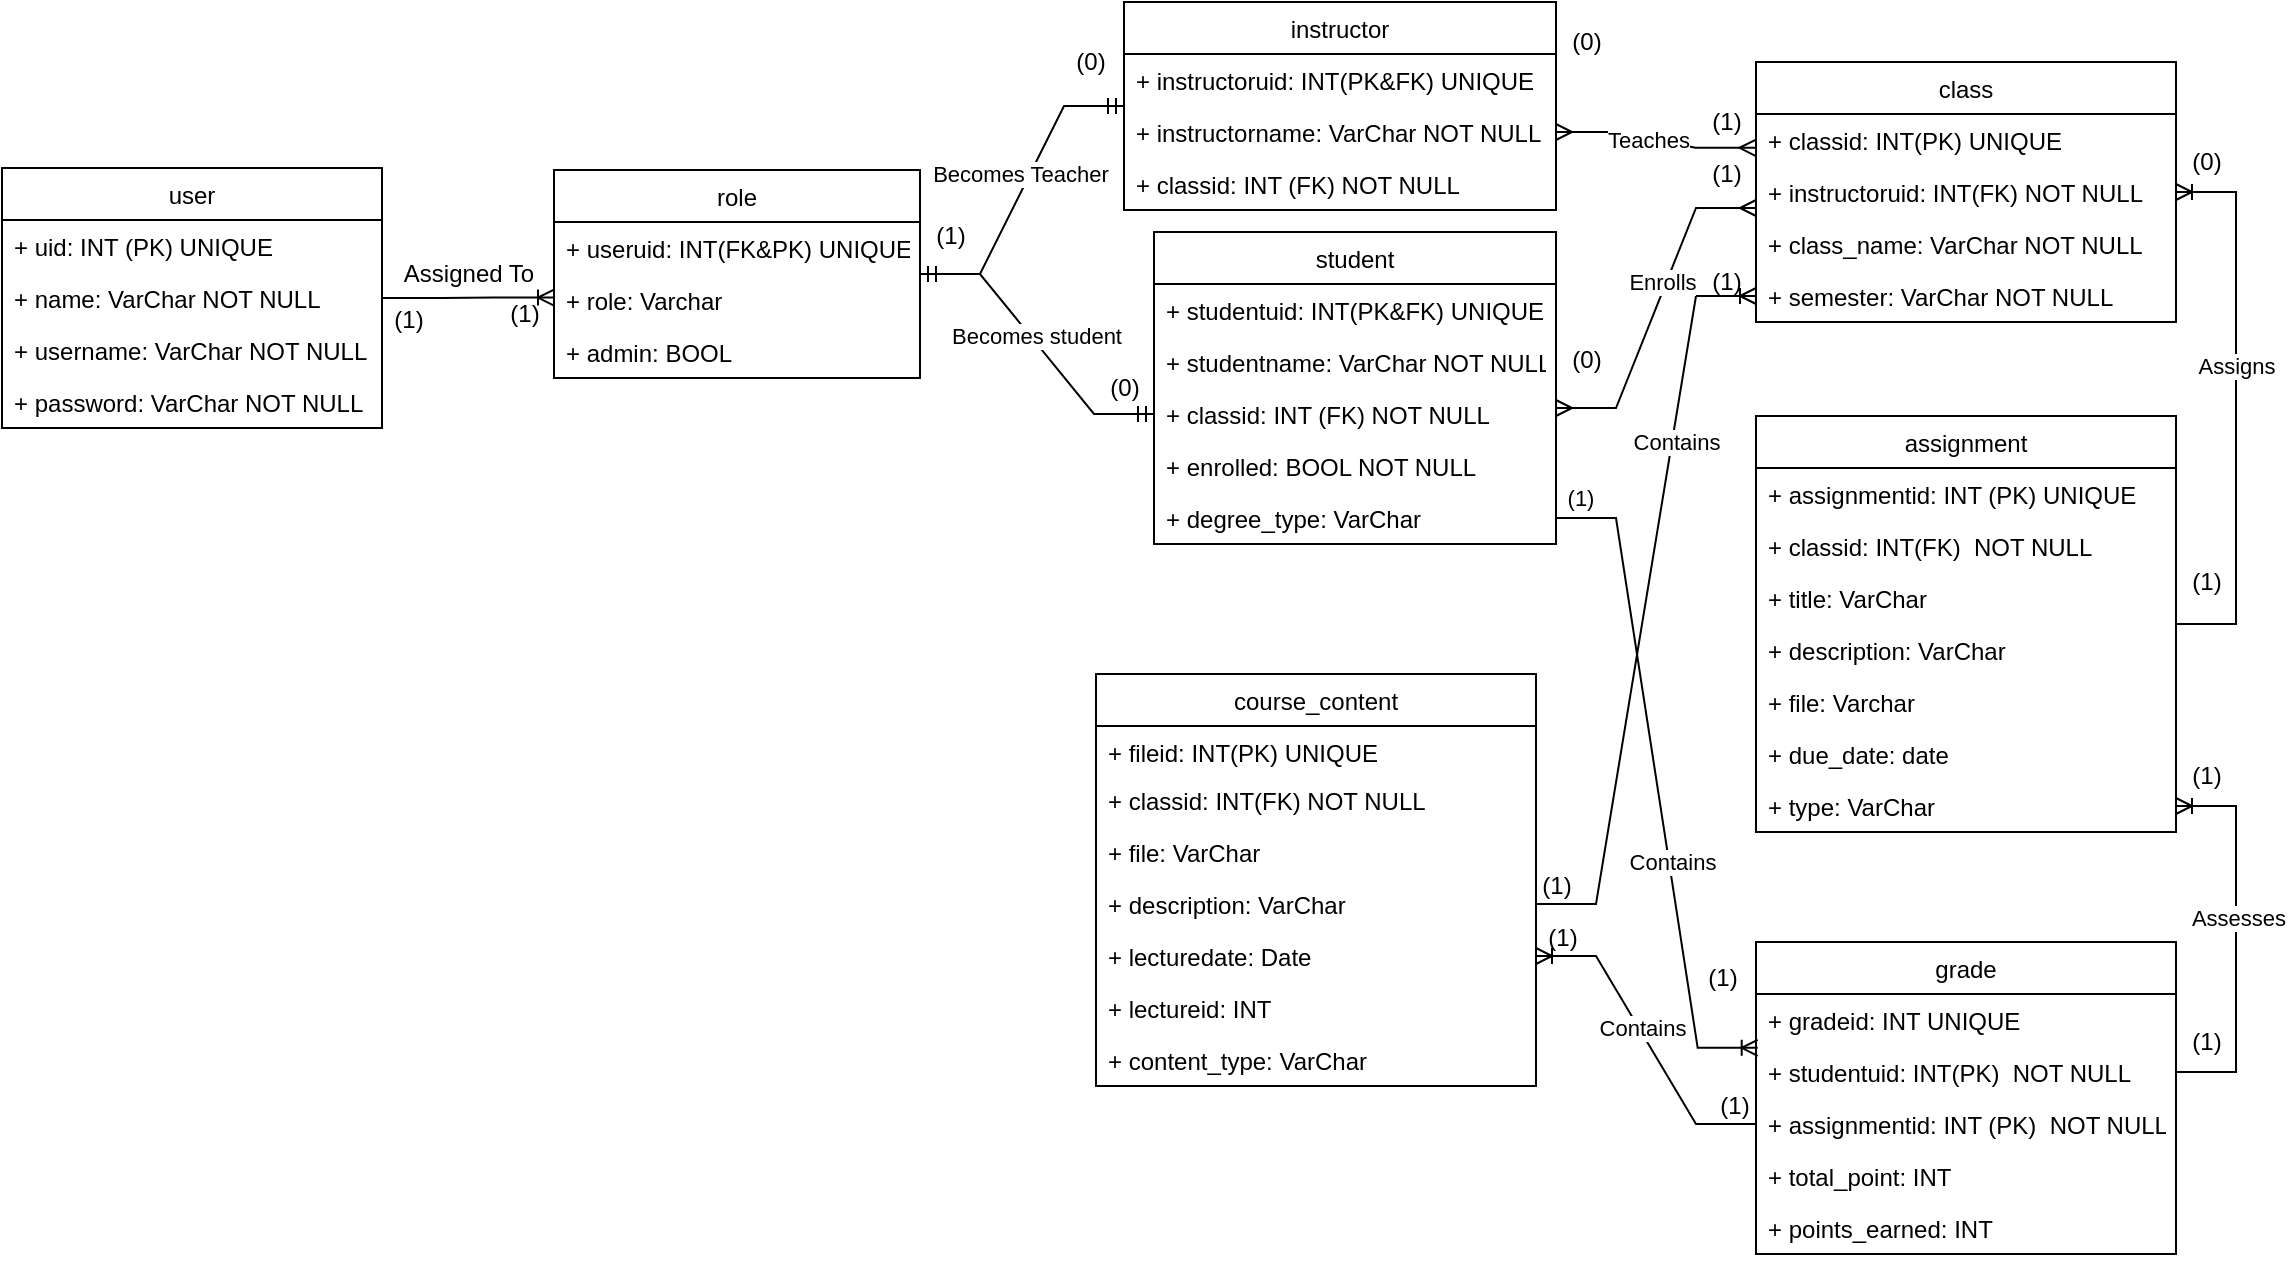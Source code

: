 <mxfile version="17.2.3" type="github">
  <diagram id="VYZQv91BQU45XDSXAsdk" name="Page-1">
    <mxGraphModel dx="2522" dy="800" grid="1" gridSize="10" guides="1" tooltips="1" connect="1" arrows="1" fold="1" page="1" pageScale="1" pageWidth="1100" pageHeight="850" math="0" shadow="0">
      <root>
        <mxCell id="0" />
        <mxCell id="1" parent="0" />
        <mxCell id="eXv01nYORWSgZVJWpv61-1" value="user" style="swimlane;fontStyle=0;childLayout=stackLayout;horizontal=1;startSize=26;fillColor=none;horizontalStack=0;resizeParent=1;resizeParentMax=0;resizeLast=0;collapsible=1;marginBottom=0;" parent="1" vertex="1">
          <mxGeometry x="-27" y="93" width="190" height="130" as="geometry" />
        </mxCell>
        <mxCell id="eXv01nYORWSgZVJWpv61-2" value="+ uid: INT (PK) UNIQUE" style="text;strokeColor=none;fillColor=none;align=left;verticalAlign=top;spacingLeft=4;spacingRight=4;overflow=hidden;rotatable=0;points=[[0,0.5],[1,0.5]];portConstraint=eastwest;" parent="eXv01nYORWSgZVJWpv61-1" vertex="1">
          <mxGeometry y="26" width="190" height="26" as="geometry" />
        </mxCell>
        <mxCell id="eXv01nYORWSgZVJWpv61-3" value="+ name: VarChar NOT NULL" style="text;strokeColor=none;fillColor=none;align=left;verticalAlign=top;spacingLeft=4;spacingRight=4;overflow=hidden;rotatable=0;points=[[0,0.5],[1,0.5]];portConstraint=eastwest;" parent="eXv01nYORWSgZVJWpv61-1" vertex="1">
          <mxGeometry y="52" width="190" height="26" as="geometry" />
        </mxCell>
        <mxCell id="eXv01nYORWSgZVJWpv61-4" value="+ username: VarChar NOT NULL&#xa;" style="text;strokeColor=none;fillColor=none;align=left;verticalAlign=top;spacingLeft=4;spacingRight=4;overflow=hidden;rotatable=0;points=[[0,0.5],[1,0.5]];portConstraint=eastwest;" parent="eXv01nYORWSgZVJWpv61-1" vertex="1">
          <mxGeometry y="78" width="190" height="26" as="geometry" />
        </mxCell>
        <mxCell id="eXv01nYORWSgZVJWpv61-5" value="+ password: VarChar NOT NULL&#xa;" style="text;strokeColor=none;fillColor=none;align=left;verticalAlign=top;spacingLeft=4;spacingRight=4;overflow=hidden;rotatable=0;points=[[0,0.5],[1,0.5]];portConstraint=eastwest;" parent="eXv01nYORWSgZVJWpv61-1" vertex="1">
          <mxGeometry y="104" width="190" height="26" as="geometry" />
        </mxCell>
        <mxCell id="eXv01nYORWSgZVJWpv61-6" value="role" style="swimlane;fontStyle=0;childLayout=stackLayout;horizontal=1;startSize=26;fillColor=none;horizontalStack=0;resizeParent=1;resizeParentMax=0;resizeLast=0;collapsible=1;marginBottom=0;" parent="1" vertex="1">
          <mxGeometry x="249" y="94" width="183" height="104" as="geometry" />
        </mxCell>
        <mxCell id="eXv01nYORWSgZVJWpv61-7" value="+ useruid: INT(FK&amp;PK) UNIQUE" style="text;strokeColor=none;fillColor=none;align=left;verticalAlign=top;spacingLeft=4;spacingRight=4;overflow=hidden;rotatable=0;points=[[0,0.5],[1,0.5]];portConstraint=eastwest;" parent="eXv01nYORWSgZVJWpv61-6" vertex="1">
          <mxGeometry y="26" width="183" height="26" as="geometry" />
        </mxCell>
        <mxCell id="zj9yC82mUhUY9r3T3yFx-25" value="+ role: Varchar" style="text;strokeColor=none;fillColor=none;align=left;verticalAlign=top;spacingLeft=4;spacingRight=4;overflow=hidden;rotatable=0;points=[[0,0.5],[1,0.5]];portConstraint=eastwest;" parent="eXv01nYORWSgZVJWpv61-6" vertex="1">
          <mxGeometry y="52" width="183" height="26" as="geometry" />
        </mxCell>
        <mxCell id="eXv01nYORWSgZVJWpv61-8" value="+ admin: BOOL" style="text;strokeColor=none;fillColor=none;align=left;verticalAlign=top;spacingLeft=4;spacingRight=4;overflow=hidden;rotatable=0;points=[[0,0.5],[1,0.5]];portConstraint=eastwest;" parent="eXv01nYORWSgZVJWpv61-6" vertex="1">
          <mxGeometry y="78" width="183" height="26" as="geometry" />
        </mxCell>
        <mxCell id="eXv01nYORWSgZVJWpv61-14" value="student" style="swimlane;fontStyle=0;childLayout=stackLayout;horizontal=1;startSize=26;fillColor=none;horizontalStack=0;resizeParent=1;resizeParentMax=0;resizeLast=0;collapsible=1;marginBottom=0;" parent="1" vertex="1">
          <mxGeometry x="549" y="125" width="201" height="156" as="geometry" />
        </mxCell>
        <mxCell id="eXv01nYORWSgZVJWpv61-15" value="+ studentuid: INT(PK&amp;FK) UNIQUE" style="text;strokeColor=none;fillColor=none;align=left;verticalAlign=top;spacingLeft=4;spacingRight=4;overflow=hidden;rotatable=0;points=[[0,0.5],[1,0.5]];portConstraint=eastwest;" parent="eXv01nYORWSgZVJWpv61-14" vertex="1">
          <mxGeometry y="26" width="201" height="26" as="geometry" />
        </mxCell>
        <mxCell id="6dxxQCB3jfcKRgoN7G0b-2" value="+ studentname: VarChar NOT NULL" style="text;strokeColor=none;fillColor=none;align=left;verticalAlign=top;spacingLeft=4;spacingRight=4;overflow=hidden;rotatable=0;points=[[0,0.5],[1,0.5]];portConstraint=eastwest;" parent="eXv01nYORWSgZVJWpv61-14" vertex="1">
          <mxGeometry y="52" width="201" height="26" as="geometry" />
        </mxCell>
        <mxCell id="eXv01nYORWSgZVJWpv61-16" value="+ classid: INT (FK) NOT NULL&#xa; " style="text;strokeColor=none;fillColor=none;align=left;verticalAlign=top;spacingLeft=4;spacingRight=4;overflow=hidden;rotatable=0;points=[[0,0.5],[1,0.5]];portConstraint=eastwest;" parent="eXv01nYORWSgZVJWpv61-14" vertex="1">
          <mxGeometry y="78" width="201" height="26" as="geometry" />
        </mxCell>
        <mxCell id="zj9yC82mUhUY9r3T3yFx-26" value="+ enrolled: BOOL NOT NULL" style="text;strokeColor=none;fillColor=none;align=left;verticalAlign=top;spacingLeft=4;spacingRight=4;overflow=hidden;rotatable=0;points=[[0,0.5],[1,0.5]];portConstraint=eastwest;" parent="eXv01nYORWSgZVJWpv61-14" vertex="1">
          <mxGeometry y="104" width="201" height="26" as="geometry" />
        </mxCell>
        <mxCell id="zj9yC82mUhUY9r3T3yFx-29" value="+ degree_type: VarChar" style="text;strokeColor=none;fillColor=none;align=left;verticalAlign=top;spacingLeft=4;spacingRight=4;overflow=hidden;rotatable=0;points=[[0,0.5],[1,0.5]];portConstraint=eastwest;" parent="eXv01nYORWSgZVJWpv61-14" vertex="1">
          <mxGeometry y="130" width="201" height="26" as="geometry" />
        </mxCell>
        <mxCell id="eXv01nYORWSgZVJWpv61-18" value="class" style="swimlane;fontStyle=0;childLayout=stackLayout;horizontal=1;startSize=26;fillColor=none;horizontalStack=0;resizeParent=1;resizeParentMax=0;resizeLast=0;collapsible=1;marginBottom=0;" parent="1" vertex="1">
          <mxGeometry x="850" y="40" width="210" height="130" as="geometry" />
        </mxCell>
        <mxCell id="eXv01nYORWSgZVJWpv61-19" value="+ classid: INT(PK) UNIQUE" style="text;strokeColor=none;fillColor=none;align=left;verticalAlign=top;spacingLeft=4;spacingRight=4;overflow=hidden;rotatable=0;points=[[0,0.5],[1,0.5]];portConstraint=eastwest;" parent="eXv01nYORWSgZVJWpv61-18" vertex="1">
          <mxGeometry y="26" width="210" height="26" as="geometry" />
        </mxCell>
        <mxCell id="zj9yC82mUhUY9r3T3yFx-22" value="+ instructoruid: INT(FK) NOT NULL" style="text;strokeColor=none;fillColor=none;align=left;verticalAlign=top;spacingLeft=4;spacingRight=4;overflow=hidden;rotatable=0;points=[[0,0.5],[1,0.5]];portConstraint=eastwest;" parent="eXv01nYORWSgZVJWpv61-18" vertex="1">
          <mxGeometry y="52" width="210" height="26" as="geometry" />
        </mxCell>
        <mxCell id="eXv01nYORWSgZVJWpv61-20" value="+ class_name: VarChar NOT NULL" style="text;strokeColor=none;fillColor=none;align=left;verticalAlign=top;spacingLeft=4;spacingRight=4;overflow=hidden;rotatable=0;points=[[0,0.5],[1,0.5]];portConstraint=eastwest;" parent="eXv01nYORWSgZVJWpv61-18" vertex="1">
          <mxGeometry y="78" width="210" height="26" as="geometry" />
        </mxCell>
        <mxCell id="zj9yC82mUhUY9r3T3yFx-12" value="+ semester: VarChar NOT NULL" style="text;strokeColor=none;fillColor=none;align=left;verticalAlign=top;spacingLeft=4;spacingRight=4;overflow=hidden;rotatable=0;points=[[0,0.5],[1,0.5]];portConstraint=eastwest;" parent="eXv01nYORWSgZVJWpv61-18" vertex="1">
          <mxGeometry y="104" width="210" height="26" as="geometry" />
        </mxCell>
        <mxCell id="eXv01nYORWSgZVJWpv61-22" value="instructor" style="swimlane;fontStyle=0;childLayout=stackLayout;horizontal=1;startSize=26;fillColor=none;horizontalStack=0;resizeParent=1;resizeParentMax=0;resizeLast=0;collapsible=1;marginBottom=0;" parent="1" vertex="1">
          <mxGeometry x="534" y="10" width="216" height="104" as="geometry" />
        </mxCell>
        <mxCell id="eXv01nYORWSgZVJWpv61-23" value="+ instructoruid: INT(PK&amp;FK) UNIQUE&#xa;" style="text;strokeColor=none;fillColor=none;align=left;verticalAlign=top;spacingLeft=4;spacingRight=4;overflow=hidden;rotatable=0;points=[[0,0.5],[1,0.5]];portConstraint=eastwest;" parent="eXv01nYORWSgZVJWpv61-22" vertex="1">
          <mxGeometry y="26" width="216" height="26" as="geometry" />
        </mxCell>
        <mxCell id="6dxxQCB3jfcKRgoN7G0b-1" value="+ instructorname: VarChar NOT NULL&#xa;" style="text;strokeColor=none;fillColor=none;align=left;verticalAlign=top;spacingLeft=4;spacingRight=4;overflow=hidden;rotatable=0;points=[[0,0.5],[1,0.5]];portConstraint=eastwest;" parent="eXv01nYORWSgZVJWpv61-22" vertex="1">
          <mxGeometry y="52" width="216" height="26" as="geometry" />
        </mxCell>
        <mxCell id="eXv01nYORWSgZVJWpv61-24" value="+ classid: INT (FK) NOT NULL" style="text;strokeColor=none;fillColor=none;align=left;verticalAlign=top;spacingLeft=4;spacingRight=4;overflow=hidden;rotatable=0;points=[[0,0.5],[1,0.5]];portConstraint=eastwest;" parent="eXv01nYORWSgZVJWpv61-22" vertex="1">
          <mxGeometry y="78" width="216" height="26" as="geometry" />
        </mxCell>
        <mxCell id="eXv01nYORWSgZVJWpv61-26" value="assignment" style="swimlane;fontStyle=0;childLayout=stackLayout;horizontal=1;startSize=26;fillColor=none;horizontalStack=0;resizeParent=1;resizeParentMax=0;resizeLast=0;collapsible=1;marginBottom=0;" parent="1" vertex="1">
          <mxGeometry x="850" y="217" width="210" height="208" as="geometry" />
        </mxCell>
        <mxCell id="eXv01nYORWSgZVJWpv61-28" value="+ assignmentid: INT (PK) UNIQUE" style="text;strokeColor=none;fillColor=none;align=left;verticalAlign=top;spacingLeft=4;spacingRight=4;overflow=hidden;rotatable=0;points=[[0,0.5],[1,0.5]];portConstraint=eastwest;" parent="eXv01nYORWSgZVJWpv61-26" vertex="1">
          <mxGeometry y="26" width="210" height="26" as="geometry" />
        </mxCell>
        <mxCell id="eXv01nYORWSgZVJWpv61-27" value="+ classid: INT(FK)  NOT NULL" style="text;strokeColor=none;fillColor=none;align=left;verticalAlign=top;spacingLeft=4;spacingRight=4;overflow=hidden;rotatable=0;points=[[0,0.5],[1,0.5]];portConstraint=eastwest;" parent="eXv01nYORWSgZVJWpv61-26" vertex="1">
          <mxGeometry y="52" width="210" height="26" as="geometry" />
        </mxCell>
        <mxCell id="eXv01nYORWSgZVJWpv61-30" value="+ title: VarChar" style="text;strokeColor=none;fillColor=none;align=left;verticalAlign=top;spacingLeft=4;spacingRight=4;overflow=hidden;rotatable=0;points=[[0,0.5],[1,0.5]];portConstraint=eastwest;" parent="eXv01nYORWSgZVJWpv61-26" vertex="1">
          <mxGeometry y="78" width="210" height="26" as="geometry" />
        </mxCell>
        <mxCell id="eXv01nYORWSgZVJWpv61-29" value="+ description: VarChar" style="text;strokeColor=none;fillColor=none;align=left;verticalAlign=top;spacingLeft=4;spacingRight=4;overflow=hidden;rotatable=0;points=[[0,0.5],[1,0.5]];portConstraint=eastwest;" parent="eXv01nYORWSgZVJWpv61-26" vertex="1">
          <mxGeometry y="104" width="210" height="26" as="geometry" />
        </mxCell>
        <mxCell id="eXv01nYORWSgZVJWpv61-31" value="+ file: Varchar" style="text;strokeColor=none;fillColor=none;align=left;verticalAlign=top;spacingLeft=4;spacingRight=4;overflow=hidden;rotatable=0;points=[[0,0.5],[1,0.5]];portConstraint=eastwest;" parent="eXv01nYORWSgZVJWpv61-26" vertex="1">
          <mxGeometry y="130" width="210" height="26" as="geometry" />
        </mxCell>
        <mxCell id="zj9yC82mUhUY9r3T3yFx-5" value="+ due_date: date" style="text;strokeColor=none;fillColor=none;align=left;verticalAlign=top;spacingLeft=4;spacingRight=4;overflow=hidden;rotatable=0;points=[[0,0.5],[1,0.5]];portConstraint=eastwest;" parent="eXv01nYORWSgZVJWpv61-26" vertex="1">
          <mxGeometry y="156" width="210" height="26" as="geometry" />
        </mxCell>
        <mxCell id="eXv01nYORWSgZVJWpv61-32" value="+ type: VarChar" style="text;strokeColor=none;fillColor=none;align=left;verticalAlign=top;spacingLeft=4;spacingRight=4;overflow=hidden;rotatable=0;points=[[0,0.5],[1,0.5]];portConstraint=eastwest;" parent="eXv01nYORWSgZVJWpv61-26" vertex="1">
          <mxGeometry y="182" width="210" height="26" as="geometry" />
        </mxCell>
        <mxCell id="zj9yC82mUhUY9r3T3yFx-1" value="grade" style="swimlane;fontStyle=0;childLayout=stackLayout;horizontal=1;startSize=26;fillColor=none;horizontalStack=0;resizeParent=1;resizeParentMax=0;resizeLast=0;collapsible=1;marginBottom=0;" parent="1" vertex="1">
          <mxGeometry x="850" y="480" width="210" height="156" as="geometry" />
        </mxCell>
        <mxCell id="i8B-uxdKzn3CZFD5pD4j-3" value="+ gradeid: INT UNIQUE" style="text;strokeColor=none;fillColor=none;align=left;verticalAlign=top;spacingLeft=4;spacingRight=4;overflow=hidden;rotatable=0;points=[[0,0.5],[1,0.5]];portConstraint=eastwest;" parent="zj9yC82mUhUY9r3T3yFx-1" vertex="1">
          <mxGeometry y="26" width="210" height="26" as="geometry" />
        </mxCell>
        <mxCell id="zj9yC82mUhUY9r3T3yFx-2" value="+ studentuid: INT(PK)  NOT NULL" style="text;strokeColor=none;fillColor=none;align=left;verticalAlign=top;spacingLeft=4;spacingRight=4;overflow=hidden;rotatable=0;points=[[0,0.5],[1,0.5]];portConstraint=eastwest;" parent="zj9yC82mUhUY9r3T3yFx-1" vertex="1">
          <mxGeometry y="52" width="210" height="26" as="geometry" />
        </mxCell>
        <mxCell id="zj9yC82mUhUY9r3T3yFx-3" value="+ assignmentid: INT (PK)  NOT NULL" style="text;strokeColor=none;fillColor=none;align=left;verticalAlign=top;spacingLeft=4;spacingRight=4;overflow=hidden;rotatable=0;points=[[0,0.5],[1,0.5]];portConstraint=eastwest;" parent="zj9yC82mUhUY9r3T3yFx-1" vertex="1">
          <mxGeometry y="78" width="210" height="26" as="geometry" />
        </mxCell>
        <mxCell id="zj9yC82mUhUY9r3T3yFx-4" value="+ total_point: INT" style="text;strokeColor=none;fillColor=none;align=left;verticalAlign=top;spacingLeft=4;spacingRight=4;overflow=hidden;rotatable=0;points=[[0,0.5],[1,0.5]];portConstraint=eastwest;" parent="zj9yC82mUhUY9r3T3yFx-1" vertex="1">
          <mxGeometry y="104" width="210" height="26" as="geometry" />
        </mxCell>
        <mxCell id="zj9yC82mUhUY9r3T3yFx-14" value="+ points_earned: INT" style="text;strokeColor=none;fillColor=none;align=left;verticalAlign=top;spacingLeft=4;spacingRight=4;overflow=hidden;rotatable=0;points=[[0,0.5],[1,0.5]];portConstraint=eastwest;" parent="zj9yC82mUhUY9r3T3yFx-1" vertex="1">
          <mxGeometry y="130" width="210" height="26" as="geometry" />
        </mxCell>
        <mxCell id="zj9yC82mUhUY9r3T3yFx-6" value="course_content" style="swimlane;fontStyle=0;childLayout=stackLayout;horizontal=1;startSize=26;fillColor=none;horizontalStack=0;resizeParent=1;resizeParentMax=0;resizeLast=0;collapsible=1;marginBottom=0;" parent="1" vertex="1">
          <mxGeometry x="520" y="346" width="220" height="206" as="geometry" />
        </mxCell>
        <mxCell id="zj9yC82mUhUY9r3T3yFx-7" value="+ fileid: INT(PK) UNIQUE" style="text;strokeColor=none;fillColor=none;align=left;verticalAlign=top;spacingLeft=4;spacingRight=4;overflow=hidden;rotatable=0;points=[[0,0.5],[1,0.5]];portConstraint=eastwest;" parent="zj9yC82mUhUY9r3T3yFx-6" vertex="1">
          <mxGeometry y="26" width="220" height="24" as="geometry" />
        </mxCell>
        <mxCell id="zj9yC82mUhUY9r3T3yFx-11" value="+ classid: INT(FK) NOT NULL" style="text;strokeColor=none;fillColor=none;align=left;verticalAlign=top;spacingLeft=4;spacingRight=4;overflow=hidden;rotatable=0;points=[[0,0.5],[1,0.5]];portConstraint=eastwest;" parent="zj9yC82mUhUY9r3T3yFx-6" vertex="1">
          <mxGeometry y="50" width="220" height="26" as="geometry" />
        </mxCell>
        <mxCell id="6UjHQ08YefR2aWW3Ah0t-1" value="+ file: VarChar" style="text;strokeColor=none;fillColor=none;align=left;verticalAlign=top;spacingLeft=4;spacingRight=4;overflow=hidden;rotatable=0;points=[[0,0.5],[1,0.5]];portConstraint=eastwest;" parent="zj9yC82mUhUY9r3T3yFx-6" vertex="1">
          <mxGeometry y="76" width="220" height="26" as="geometry" />
        </mxCell>
        <mxCell id="zj9yC82mUhUY9r3T3yFx-8" value="+ description: VarChar" style="text;strokeColor=none;fillColor=none;align=left;verticalAlign=top;spacingLeft=4;spacingRight=4;overflow=hidden;rotatable=0;points=[[0,0.5],[1,0.5]];portConstraint=eastwest;" parent="zj9yC82mUhUY9r3T3yFx-6" vertex="1">
          <mxGeometry y="102" width="220" height="26" as="geometry" />
        </mxCell>
        <mxCell id="zj9yC82mUhUY9r3T3yFx-10" value="+ lecturedate: Date" style="text;strokeColor=none;fillColor=none;align=left;verticalAlign=top;spacingLeft=4;spacingRight=4;overflow=hidden;rotatable=0;points=[[0,0.5],[1,0.5]];portConstraint=eastwest;" parent="zj9yC82mUhUY9r3T3yFx-6" vertex="1">
          <mxGeometry y="128" width="220" height="26" as="geometry" />
        </mxCell>
        <mxCell id="zj9yC82mUhUY9r3T3yFx-9" value="+ lectureid: INT" style="text;strokeColor=none;fillColor=none;align=left;verticalAlign=top;spacingLeft=4;spacingRight=4;overflow=hidden;rotatable=0;points=[[0,0.5],[1,0.5]];portConstraint=eastwest;" parent="zj9yC82mUhUY9r3T3yFx-6" vertex="1">
          <mxGeometry y="154" width="220" height="26" as="geometry" />
        </mxCell>
        <mxCell id="zj9yC82mUhUY9r3T3yFx-13" value="+ content_type: VarChar" style="text;strokeColor=none;fillColor=none;align=left;verticalAlign=top;spacingLeft=4;spacingRight=4;overflow=hidden;rotatable=0;points=[[0,0.5],[1,0.5]];portConstraint=eastwest;" parent="zj9yC82mUhUY9r3T3yFx-6" vertex="1">
          <mxGeometry y="180" width="220" height="26" as="geometry" />
        </mxCell>
        <mxCell id="fBzl21y408ZaREQ3C_1P-17" value="" style="edgeStyle=entityRelationEdgeStyle;fontSize=12;html=1;endArrow=ERoneToMany;rounded=0;entryX=1;entryY=0.64;entryDx=0;entryDy=0;entryPerimeter=0;" parent="1" source="eXv01nYORWSgZVJWpv61-1" edge="1">
          <mxGeometry width="100" height="100" relative="1" as="geometry">
            <mxPoint x="179" y="143.0" as="sourcePoint" />
            <mxPoint x="249.0" y="157.8" as="targetPoint" />
          </mxGeometry>
        </mxCell>
        <mxCell id="fBzl21y408ZaREQ3C_1P-19" value="" style="edgeStyle=entityRelationEdgeStyle;fontSize=12;html=1;endArrow=ERmandOne;startArrow=ERmandOne;rounded=0;" parent="1" source="eXv01nYORWSgZVJWpv61-6" target="eXv01nYORWSgZVJWpv61-22" edge="1">
          <mxGeometry width="100" height="100" relative="1" as="geometry">
            <mxPoint x="460" y="150" as="sourcePoint" />
            <mxPoint x="560" y="50" as="targetPoint" />
          </mxGeometry>
        </mxCell>
        <mxCell id="fBzl21y408ZaREQ3C_1P-20" value="Becomes Teacher" style="edgeLabel;html=1;align=center;verticalAlign=middle;resizable=0;points=[];" parent="fBzl21y408ZaREQ3C_1P-19" vertex="1" connectable="0">
          <mxGeometry x="0.088" y="5" relative="1" as="geometry">
            <mxPoint as="offset" />
          </mxGeometry>
        </mxCell>
        <mxCell id="fBzl21y408ZaREQ3C_1P-21" value="" style="edgeStyle=entityRelationEdgeStyle;fontSize=12;html=1;endArrow=ERmandOne;startArrow=ERmandOne;rounded=0;entryX=0;entryY=0.5;entryDx=0;entryDy=0;" parent="1" source="eXv01nYORWSgZVJWpv61-6" target="eXv01nYORWSgZVJWpv61-16" edge="1">
          <mxGeometry width="100" height="100" relative="1" as="geometry">
            <mxPoint x="453" y="215" as="sourcePoint" />
            <mxPoint x="556" y="170" as="targetPoint" />
          </mxGeometry>
        </mxCell>
        <mxCell id="fBzl21y408ZaREQ3C_1P-22" value="Becomes student" style="edgeLabel;html=1;align=center;verticalAlign=middle;resizable=0;points=[];" parent="fBzl21y408ZaREQ3C_1P-21" vertex="1" connectable="0">
          <mxGeometry x="0.174" y="-1" relative="1" as="geometry">
            <mxPoint x="-8" y="-15" as="offset" />
          </mxGeometry>
        </mxCell>
        <mxCell id="fBzl21y408ZaREQ3C_1P-32" value="" style="edgeStyle=entityRelationEdgeStyle;fontSize=12;html=1;endArrow=ERoneToMany;rounded=0;" parent="1" source="eXv01nYORWSgZVJWpv61-26" target="eXv01nYORWSgZVJWpv61-18" edge="1">
          <mxGeometry width="100" height="100" relative="1" as="geometry">
            <mxPoint x="190" y="490" as="sourcePoint" />
            <mxPoint x="290" y="390" as="targetPoint" />
          </mxGeometry>
        </mxCell>
        <mxCell id="fBzl21y408ZaREQ3C_1P-35" value="Assigns" style="edgeLabel;html=1;align=center;verticalAlign=middle;resizable=0;points=[];" parent="fBzl21y408ZaREQ3C_1P-32" vertex="1" connectable="0">
          <mxGeometry x="0.151" relative="1" as="geometry">
            <mxPoint as="offset" />
          </mxGeometry>
        </mxCell>
        <mxCell id="fBzl21y408ZaREQ3C_1P-36" value="(1)" style="text;html=1;align=center;verticalAlign=middle;resizable=0;points=[];autosize=1;strokeColor=none;fillColor=none;" parent="1" vertex="1">
          <mxGeometry x="161" y="159" width="30" height="20" as="geometry" />
        </mxCell>
        <mxCell id="fBzl21y408ZaREQ3C_1P-37" value="(1)" style="text;html=1;align=center;verticalAlign=middle;resizable=0;points=[];autosize=1;strokeColor=none;fillColor=none;" parent="1" vertex="1">
          <mxGeometry x="219" y="156" width="30" height="20" as="geometry" />
        </mxCell>
        <mxCell id="fBzl21y408ZaREQ3C_1P-38" value="(1)" style="text;html=1;align=center;verticalAlign=middle;resizable=0;points=[];autosize=1;strokeColor=none;fillColor=none;" parent="1" vertex="1">
          <mxGeometry x="432" y="117" width="30" height="20" as="geometry" />
        </mxCell>
        <mxCell id="fBzl21y408ZaREQ3C_1P-39" value="(0)" style="text;html=1;align=center;verticalAlign=middle;resizable=0;points=[];autosize=1;strokeColor=none;fillColor=none;" parent="1" vertex="1">
          <mxGeometry x="502" y="30" width="30" height="20" as="geometry" />
        </mxCell>
        <mxCell id="fBzl21y408ZaREQ3C_1P-40" value="(0)" style="text;html=1;align=center;verticalAlign=middle;resizable=0;points=[];autosize=1;strokeColor=none;fillColor=none;" parent="1" vertex="1">
          <mxGeometry x="519" y="193" width="30" height="20" as="geometry" />
        </mxCell>
        <mxCell id="fBzl21y408ZaREQ3C_1P-43" value="(1)" style="text;html=1;align=center;verticalAlign=middle;resizable=0;points=[];autosize=1;strokeColor=none;fillColor=none;" parent="1" vertex="1">
          <mxGeometry x="820" y="60" width="30" height="20" as="geometry" />
        </mxCell>
        <mxCell id="fBzl21y408ZaREQ3C_1P-44" value="(1)" style="text;html=1;align=center;verticalAlign=middle;resizable=0;points=[];autosize=1;strokeColor=none;fillColor=none;" parent="1" vertex="1">
          <mxGeometry x="820" y="86" width="30" height="20" as="geometry" />
        </mxCell>
        <mxCell id="fBzl21y408ZaREQ3C_1P-45" value="(1)" style="text;html=1;align=center;verticalAlign=middle;resizable=0;points=[];autosize=1;strokeColor=none;fillColor=none;" parent="1" vertex="1">
          <mxGeometry x="820" y="140" width="30" height="20" as="geometry" />
        </mxCell>
        <mxCell id="fBzl21y408ZaREQ3C_1P-46" value="(0)" style="text;html=1;align=center;verticalAlign=middle;resizable=0;points=[];autosize=1;strokeColor=none;fillColor=none;" parent="1" vertex="1">
          <mxGeometry x="1060" y="80" width="30" height="20" as="geometry" />
        </mxCell>
        <mxCell id="fBzl21y408ZaREQ3C_1P-47" value="(1)" style="text;html=1;align=center;verticalAlign=middle;resizable=0;points=[];autosize=1;strokeColor=none;fillColor=none;" parent="1" vertex="1">
          <mxGeometry x="735" y="442" width="30" height="20" as="geometry" />
        </mxCell>
        <mxCell id="fBzl21y408ZaREQ3C_1P-48" value="(1)" style="text;html=1;align=center;verticalAlign=middle;resizable=0;points=[];autosize=1;strokeColor=none;fillColor=none;" parent="1" vertex="1">
          <mxGeometry x="1060" y="520" width="30" height="20" as="geometry" />
        </mxCell>
        <mxCell id="fBzl21y408ZaREQ3C_1P-49" value="(1)" style="text;html=1;align=center;verticalAlign=middle;resizable=0;points=[];autosize=1;strokeColor=none;fillColor=none;" parent="1" vertex="1">
          <mxGeometry x="1060" y="387" width="30" height="20" as="geometry" />
        </mxCell>
        <mxCell id="fBzl21y408ZaREQ3C_1P-50" value="(1)" style="text;html=1;align=center;verticalAlign=middle;resizable=0;points=[];autosize=1;strokeColor=none;fillColor=none;" parent="1" vertex="1">
          <mxGeometry x="1060" y="290" width="30" height="20" as="geometry" />
        </mxCell>
        <mxCell id="fBzl21y408ZaREQ3C_1P-51" value="(0)" style="text;html=1;align=center;verticalAlign=middle;resizable=0;points=[];autosize=1;strokeColor=none;fillColor=none;" parent="1" vertex="1">
          <mxGeometry x="750" y="179" width="30" height="20" as="geometry" />
        </mxCell>
        <mxCell id="fBzl21y408ZaREQ3C_1P-52" value="(0)" style="text;html=1;align=center;verticalAlign=middle;resizable=0;points=[];autosize=1;strokeColor=none;fillColor=none;" parent="1" vertex="1">
          <mxGeometry x="750" y="20" width="30" height="20" as="geometry" />
        </mxCell>
        <mxCell id="6dxxQCB3jfcKRgoN7G0b-6" value="" style="edgeStyle=entityRelationEdgeStyle;fontSize=12;html=1;endArrow=ERoneToMany;rounded=0;exitX=1;exitY=0.5;exitDx=0;exitDy=0;entryX=0.004;entryY=0.035;entryDx=0;entryDy=0;entryPerimeter=0;" parent="1" source="zj9yC82mUhUY9r3T3yFx-29" target="zj9yC82mUhUY9r3T3yFx-2" edge="1">
          <mxGeometry width="100" height="100" relative="1" as="geometry">
            <mxPoint x="700" y="390" as="sourcePoint" />
            <mxPoint x="800" y="290" as="targetPoint" />
          </mxGeometry>
        </mxCell>
        <mxCell id="6dxxQCB3jfcKRgoN7G0b-7" value="Contains" style="edgeLabel;html=1;align=center;verticalAlign=middle;resizable=0;points=[];" parent="6dxxQCB3jfcKRgoN7G0b-6" vertex="1" connectable="0">
          <mxGeometry x="-0.002" y="1" relative="1" as="geometry">
            <mxPoint x="6" y="40" as="offset" />
          </mxGeometry>
        </mxCell>
        <mxCell id="6dxxQCB3jfcKRgoN7G0b-8" value="(1)" style="edgeLabel;html=1;align=center;verticalAlign=middle;resizable=0;points=[];" parent="6dxxQCB3jfcKRgoN7G0b-6" vertex="1" connectable="0">
          <mxGeometry x="-0.906" y="10" relative="1" as="geometry">
            <mxPoint x="-4" as="offset" />
          </mxGeometry>
        </mxCell>
        <mxCell id="6dxxQCB3jfcKRgoN7G0b-10" value="(1)" style="text;html=1;align=center;verticalAlign=middle;resizable=0;points=[];autosize=1;strokeColor=none;fillColor=none;" parent="1" vertex="1">
          <mxGeometry x="818" y="488" width="30" height="20" as="geometry" />
        </mxCell>
        <mxCell id="6dxxQCB3jfcKRgoN7G0b-11" value="Assigned To" style="text;html=1;align=center;verticalAlign=middle;resizable=0;points=[];autosize=1;strokeColor=none;fillColor=none;" parent="1" vertex="1">
          <mxGeometry x="166" y="136" width="80" height="20" as="geometry" />
        </mxCell>
        <mxCell id="fBzl21y408ZaREQ3C_1P-27" value="" style="edgeStyle=entityRelationEdgeStyle;fontSize=12;html=1;endArrow=ERoneToMany;rounded=0;exitX=1;exitY=0.5;exitDx=0;exitDy=0;entryX=0;entryY=0.5;entryDx=0;entryDy=0;" parent="1" source="zj9yC82mUhUY9r3T3yFx-8" target="zj9yC82mUhUY9r3T3yFx-12" edge="1">
          <mxGeometry width="100" height="100" relative="1" as="geometry">
            <mxPoint x="706.02" y="472.568" as="sourcePoint" />
            <mxPoint x="849" y="157" as="targetPoint" />
          </mxGeometry>
        </mxCell>
        <mxCell id="fBzl21y408ZaREQ3C_1P-34" value="Contains" style="edgeLabel;html=1;align=center;verticalAlign=middle;resizable=0;points=[];" parent="fBzl21y408ZaREQ3C_1P-27" vertex="1" connectable="0">
          <mxGeometry x="0.068" y="1" relative="1" as="geometry">
            <mxPoint x="14" y="-67" as="offset" />
          </mxGeometry>
        </mxCell>
        <mxCell id="i8B-uxdKzn3CZFD5pD4j-4" value="" style="edgeStyle=entityRelationEdgeStyle;fontSize=12;html=1;endArrow=ERmany;startArrow=ERmany;rounded=0;" parent="1" edge="1">
          <mxGeometry width="100" height="100" relative="1" as="geometry">
            <mxPoint x="750" y="213" as="sourcePoint" />
            <mxPoint x="850" y="113" as="targetPoint" />
          </mxGeometry>
        </mxCell>
        <mxCell id="i8B-uxdKzn3CZFD5pD4j-5" value="Enrolls" style="edgeLabel;html=1;align=center;verticalAlign=middle;resizable=0;points=[];" parent="i8B-uxdKzn3CZFD5pD4j-4" vertex="1" connectable="0">
          <mxGeometry x="0.089" relative="1" as="geometry">
            <mxPoint y="-6" as="offset" />
          </mxGeometry>
        </mxCell>
        <mxCell id="i8B-uxdKzn3CZFD5pD4j-7" value="" style="edgeStyle=entityRelationEdgeStyle;fontSize=12;html=1;endArrow=ERmany;startArrow=ERmany;rounded=0;entryX=1.125;entryY=-0.255;entryDx=0;entryDy=0;entryPerimeter=0;exitX=1;exitY=0.5;exitDx=0;exitDy=0;" parent="1" source="6dxxQCB3jfcKRgoN7G0b-1" edge="1">
          <mxGeometry width="100" height="100" relative="1" as="geometry">
            <mxPoint x="746" y="72" as="sourcePoint" />
            <mxPoint x="849.75" y="82.9" as="targetPoint" />
          </mxGeometry>
        </mxCell>
        <mxCell id="i8B-uxdKzn3CZFD5pD4j-8" value="Teaches" style="edgeLabel;html=1;align=center;verticalAlign=middle;resizable=0;points=[];" parent="i8B-uxdKzn3CZFD5pD4j-7" vertex="1" connectable="0">
          <mxGeometry x="-0.085" y="-1" relative="1" as="geometry">
            <mxPoint as="offset" />
          </mxGeometry>
        </mxCell>
        <mxCell id="i8B-uxdKzn3CZFD5pD4j-11" value="" style="edgeStyle=entityRelationEdgeStyle;fontSize=12;html=1;endArrow=ERoneToMany;rounded=0;exitX=1;exitY=0.5;exitDx=0;exitDy=0;entryX=1;entryY=0.5;entryDx=0;entryDy=0;endFill=0;" parent="1" source="zj9yC82mUhUY9r3T3yFx-2" target="eXv01nYORWSgZVJWpv61-32" edge="1">
          <mxGeometry width="100" height="100" relative="1" as="geometry">
            <mxPoint x="900" y="530" as="sourcePoint" />
            <mxPoint x="1000" y="430" as="targetPoint" />
          </mxGeometry>
        </mxCell>
        <mxCell id="i8B-uxdKzn3CZFD5pD4j-12" value="Assesses" style="edgeLabel;html=1;align=center;verticalAlign=middle;resizable=0;points=[];" parent="i8B-uxdKzn3CZFD5pD4j-11" vertex="1" connectable="0">
          <mxGeometry x="0.038" y="-1" relative="1" as="geometry">
            <mxPoint y="-7" as="offset" />
          </mxGeometry>
        </mxCell>
        <mxCell id="i8B-uxdKzn3CZFD5pD4j-15" value="" style="edgeStyle=entityRelationEdgeStyle;fontSize=12;html=1;endArrow=ERoneToMany;rounded=0;entryX=1;entryY=0.5;entryDx=0;entryDy=0;exitX=0;exitY=0.5;exitDx=0;exitDy=0;" parent="1" source="zj9yC82mUhUY9r3T3yFx-3" target="zj9yC82mUhUY9r3T3yFx-10" edge="1">
          <mxGeometry width="100" height="100" relative="1" as="geometry">
            <mxPoint x="840" y="680" as="sourcePoint" />
            <mxPoint x="690" y="600" as="targetPoint" />
          </mxGeometry>
        </mxCell>
        <mxCell id="i8B-uxdKzn3CZFD5pD4j-16" value="Contains" style="edgeLabel;html=1;align=center;verticalAlign=middle;resizable=0;points=[];" parent="i8B-uxdKzn3CZFD5pD4j-15" vertex="1" connectable="0">
          <mxGeometry x="0.077" y="-1" relative="1" as="geometry">
            <mxPoint as="offset" />
          </mxGeometry>
        </mxCell>
        <mxCell id="6K1tJo6fyovwsMNcf9m0-3" value="(1)" style="text;html=1;align=center;verticalAlign=middle;resizable=0;points=[];autosize=1;strokeColor=none;fillColor=none;" vertex="1" parent="1">
          <mxGeometry x="738" y="468" width="30" height="20" as="geometry" />
        </mxCell>
        <mxCell id="6K1tJo6fyovwsMNcf9m0-4" value="(1)" style="text;html=1;align=center;verticalAlign=middle;resizable=0;points=[];autosize=1;strokeColor=none;fillColor=none;" vertex="1" parent="1">
          <mxGeometry x="824" y="552" width="30" height="20" as="geometry" />
        </mxCell>
      </root>
    </mxGraphModel>
  </diagram>
</mxfile>
